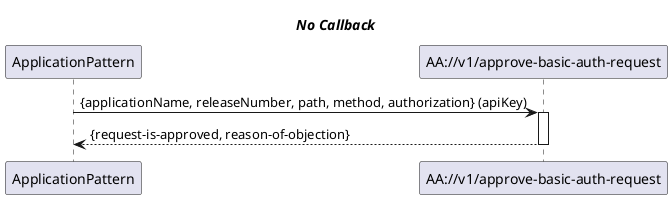 @startuml is005_approveBasicAuthRequest
skinparam responseMessageBelowArrow true

title
<i> No Callback </i>
end title

participant "ApplicationPattern" as ap
participant "AA://v1/approve-basic-auth-request" as aa

ap -> aa : {applicationName, releaseNumber, path, method, authorization} (apiKey)
activate aa

aa --> ap : {request-is-approved, reason-of-objection}

deactivate aa

@enduml
